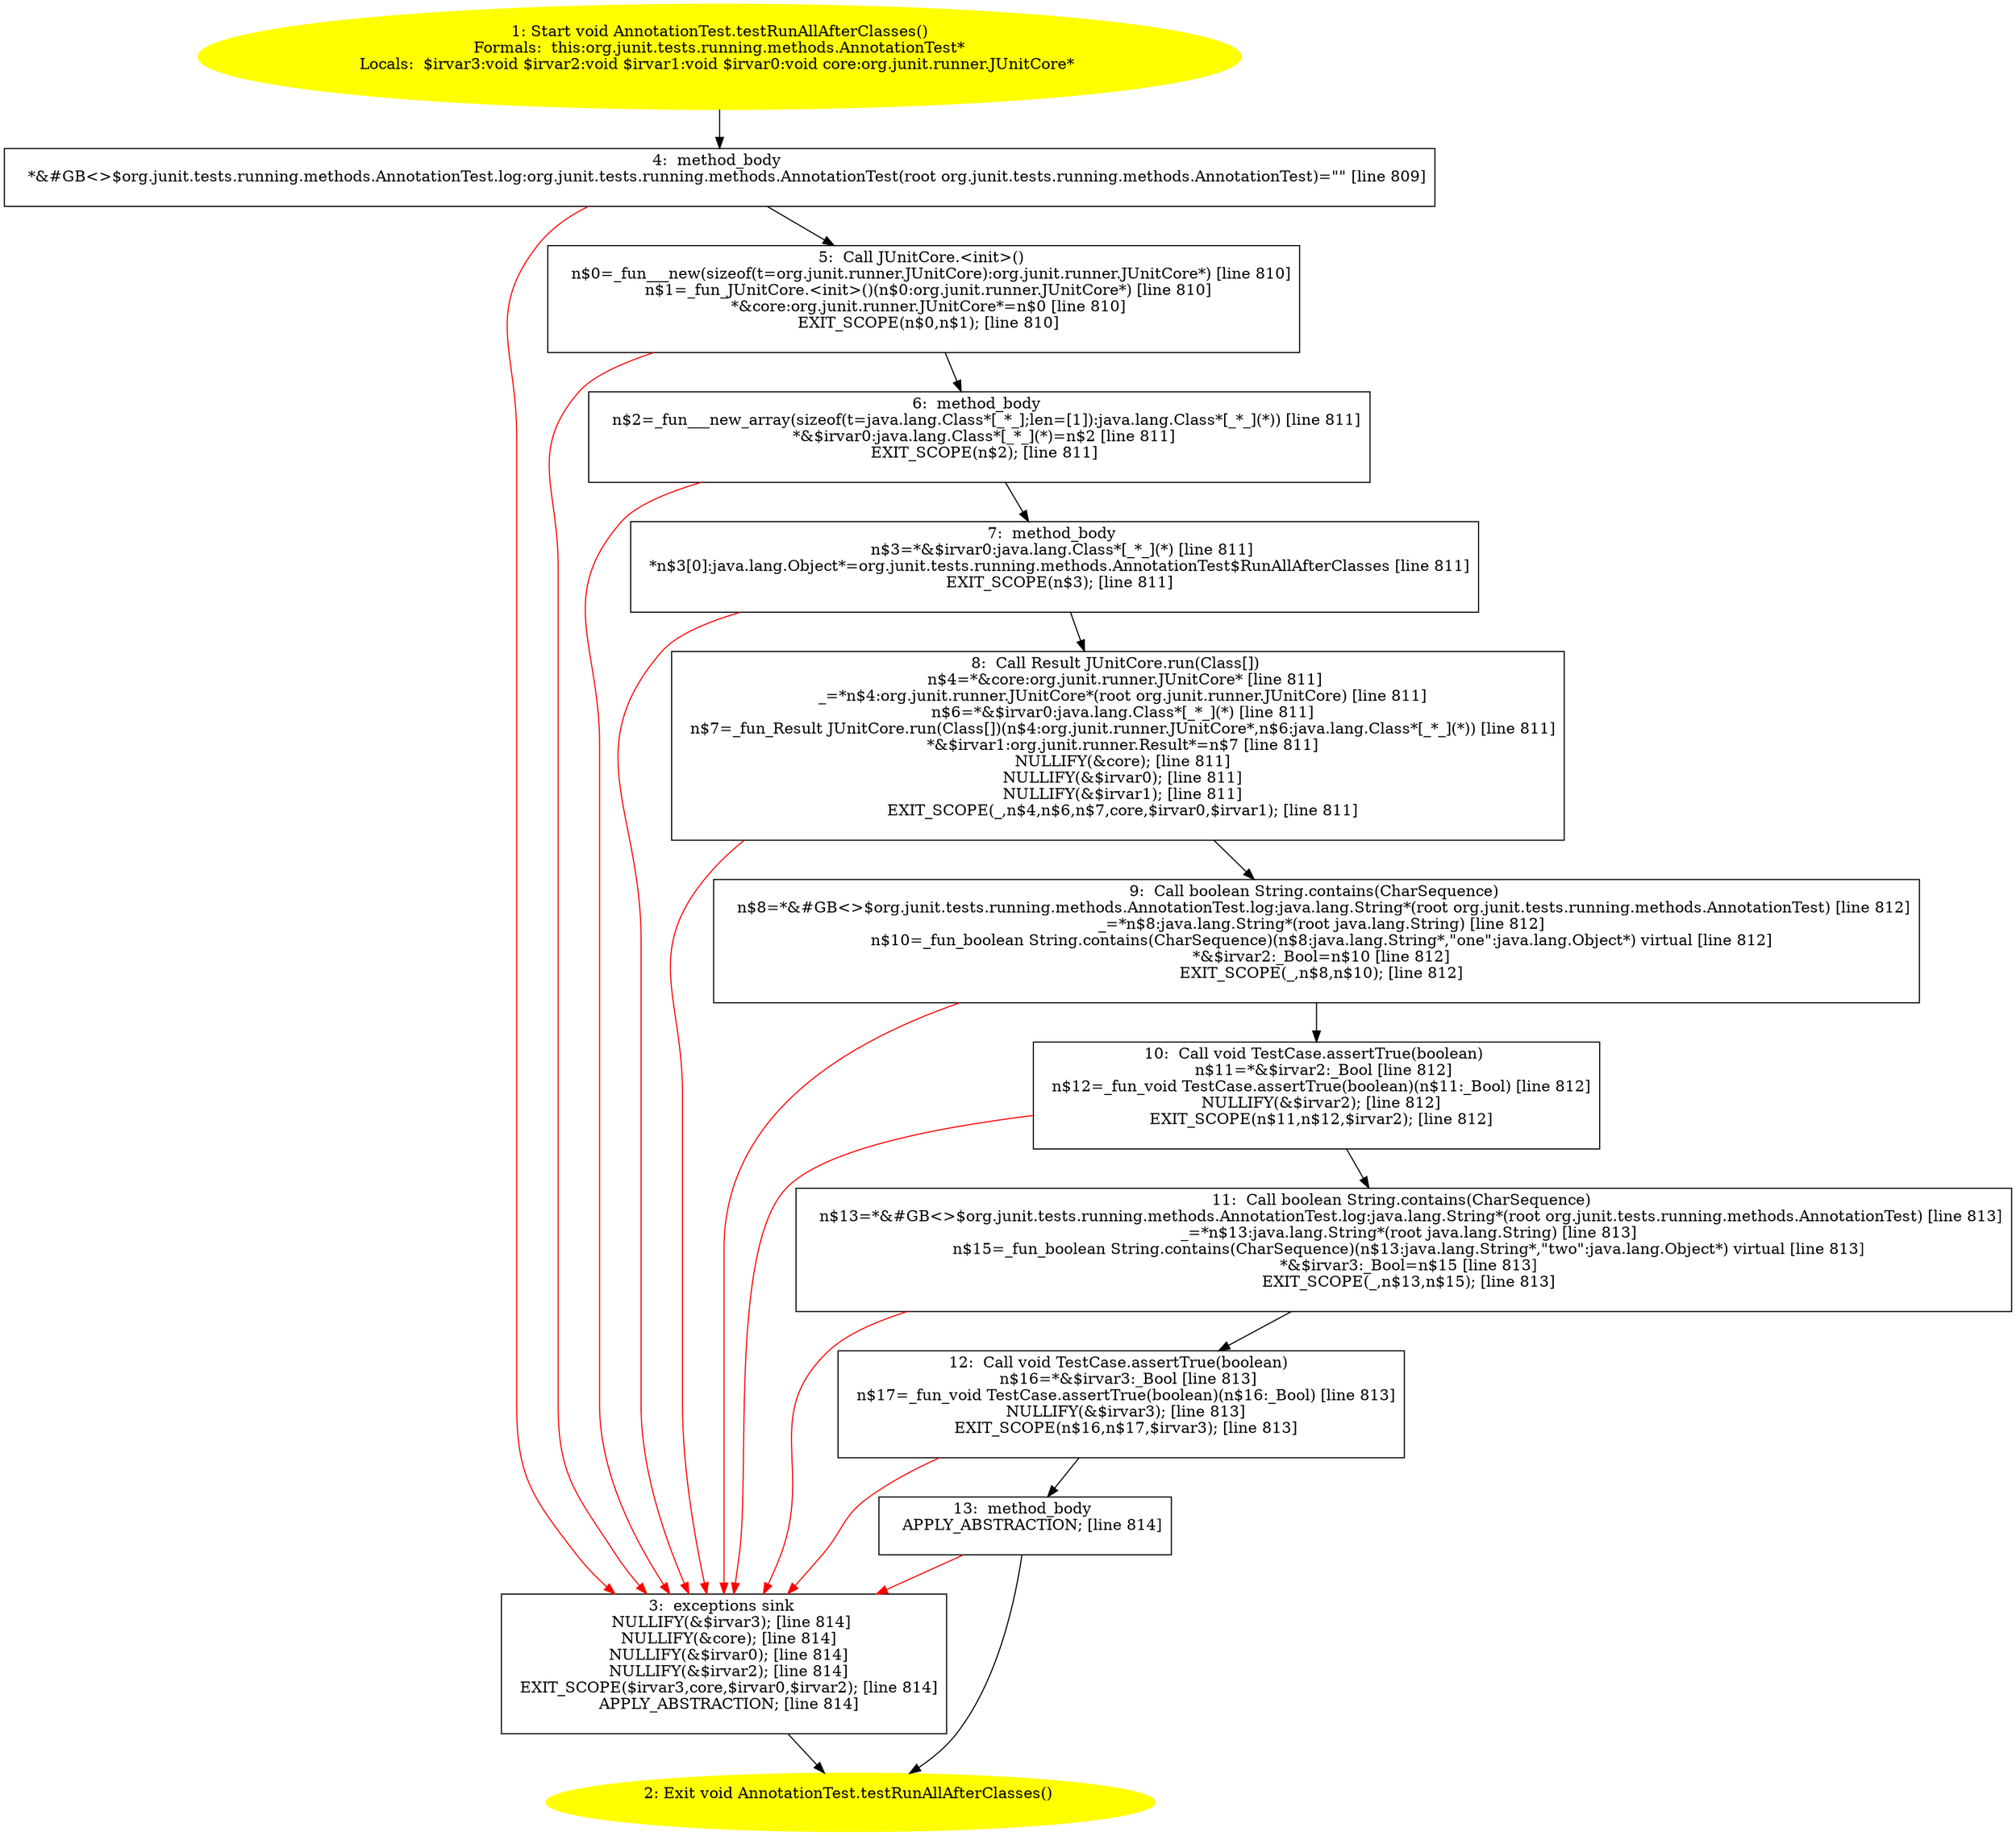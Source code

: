 /* @generated */
digraph cfg {
"org.junit.tests.running.methods.AnnotationTest.testRunAllAfterClasses():void.79d2dc5413129c1d74e37cc8edc9df27_1" [label="1: Start void AnnotationTest.testRunAllAfterClasses()\nFormals:  this:org.junit.tests.running.methods.AnnotationTest*\nLocals:  $irvar3:void $irvar2:void $irvar1:void $irvar0:void core:org.junit.runner.JUnitCore* \n  " color=yellow style=filled]
	

	 "org.junit.tests.running.methods.AnnotationTest.testRunAllAfterClasses():void.79d2dc5413129c1d74e37cc8edc9df27_1" -> "org.junit.tests.running.methods.AnnotationTest.testRunAllAfterClasses():void.79d2dc5413129c1d74e37cc8edc9df27_4" ;
"org.junit.tests.running.methods.AnnotationTest.testRunAllAfterClasses():void.79d2dc5413129c1d74e37cc8edc9df27_2" [label="2: Exit void AnnotationTest.testRunAllAfterClasses() \n  " color=yellow style=filled]
	

"org.junit.tests.running.methods.AnnotationTest.testRunAllAfterClasses():void.79d2dc5413129c1d74e37cc8edc9df27_3" [label="3:  exceptions sink \n   NULLIFY(&$irvar3); [line 814]\n  NULLIFY(&core); [line 814]\n  NULLIFY(&$irvar0); [line 814]\n  NULLIFY(&$irvar2); [line 814]\n  EXIT_SCOPE($irvar3,core,$irvar0,$irvar2); [line 814]\n  APPLY_ABSTRACTION; [line 814]\n " shape="box"]
	

	 "org.junit.tests.running.methods.AnnotationTest.testRunAllAfterClasses():void.79d2dc5413129c1d74e37cc8edc9df27_3" -> "org.junit.tests.running.methods.AnnotationTest.testRunAllAfterClasses():void.79d2dc5413129c1d74e37cc8edc9df27_2" ;
"org.junit.tests.running.methods.AnnotationTest.testRunAllAfterClasses():void.79d2dc5413129c1d74e37cc8edc9df27_4" [label="4:  method_body \n   *&#GB<>$org.junit.tests.running.methods.AnnotationTest.log:org.junit.tests.running.methods.AnnotationTest(root org.junit.tests.running.methods.AnnotationTest)=\"\" [line 809]\n " shape="box"]
	

	 "org.junit.tests.running.methods.AnnotationTest.testRunAllAfterClasses():void.79d2dc5413129c1d74e37cc8edc9df27_4" -> "org.junit.tests.running.methods.AnnotationTest.testRunAllAfterClasses():void.79d2dc5413129c1d74e37cc8edc9df27_5" ;
	 "org.junit.tests.running.methods.AnnotationTest.testRunAllAfterClasses():void.79d2dc5413129c1d74e37cc8edc9df27_4" -> "org.junit.tests.running.methods.AnnotationTest.testRunAllAfterClasses():void.79d2dc5413129c1d74e37cc8edc9df27_3" [color="red" ];
"org.junit.tests.running.methods.AnnotationTest.testRunAllAfterClasses():void.79d2dc5413129c1d74e37cc8edc9df27_5" [label="5:  Call JUnitCore.<init>() \n   n$0=_fun___new(sizeof(t=org.junit.runner.JUnitCore):org.junit.runner.JUnitCore*) [line 810]\n  n$1=_fun_JUnitCore.<init>()(n$0:org.junit.runner.JUnitCore*) [line 810]\n  *&core:org.junit.runner.JUnitCore*=n$0 [line 810]\n  EXIT_SCOPE(n$0,n$1); [line 810]\n " shape="box"]
	

	 "org.junit.tests.running.methods.AnnotationTest.testRunAllAfterClasses():void.79d2dc5413129c1d74e37cc8edc9df27_5" -> "org.junit.tests.running.methods.AnnotationTest.testRunAllAfterClasses():void.79d2dc5413129c1d74e37cc8edc9df27_6" ;
	 "org.junit.tests.running.methods.AnnotationTest.testRunAllAfterClasses():void.79d2dc5413129c1d74e37cc8edc9df27_5" -> "org.junit.tests.running.methods.AnnotationTest.testRunAllAfterClasses():void.79d2dc5413129c1d74e37cc8edc9df27_3" [color="red" ];
"org.junit.tests.running.methods.AnnotationTest.testRunAllAfterClasses():void.79d2dc5413129c1d74e37cc8edc9df27_6" [label="6:  method_body \n   n$2=_fun___new_array(sizeof(t=java.lang.Class*[_*_];len=[1]):java.lang.Class*[_*_](*)) [line 811]\n  *&$irvar0:java.lang.Class*[_*_](*)=n$2 [line 811]\n  EXIT_SCOPE(n$2); [line 811]\n " shape="box"]
	

	 "org.junit.tests.running.methods.AnnotationTest.testRunAllAfterClasses():void.79d2dc5413129c1d74e37cc8edc9df27_6" -> "org.junit.tests.running.methods.AnnotationTest.testRunAllAfterClasses():void.79d2dc5413129c1d74e37cc8edc9df27_7" ;
	 "org.junit.tests.running.methods.AnnotationTest.testRunAllAfterClasses():void.79d2dc5413129c1d74e37cc8edc9df27_6" -> "org.junit.tests.running.methods.AnnotationTest.testRunAllAfterClasses():void.79d2dc5413129c1d74e37cc8edc9df27_3" [color="red" ];
"org.junit.tests.running.methods.AnnotationTest.testRunAllAfterClasses():void.79d2dc5413129c1d74e37cc8edc9df27_7" [label="7:  method_body \n   n$3=*&$irvar0:java.lang.Class*[_*_](*) [line 811]\n  *n$3[0]:java.lang.Object*=org.junit.tests.running.methods.AnnotationTest$RunAllAfterClasses [line 811]\n  EXIT_SCOPE(n$3); [line 811]\n " shape="box"]
	

	 "org.junit.tests.running.methods.AnnotationTest.testRunAllAfterClasses():void.79d2dc5413129c1d74e37cc8edc9df27_7" -> "org.junit.tests.running.methods.AnnotationTest.testRunAllAfterClasses():void.79d2dc5413129c1d74e37cc8edc9df27_8" ;
	 "org.junit.tests.running.methods.AnnotationTest.testRunAllAfterClasses():void.79d2dc5413129c1d74e37cc8edc9df27_7" -> "org.junit.tests.running.methods.AnnotationTest.testRunAllAfterClasses():void.79d2dc5413129c1d74e37cc8edc9df27_3" [color="red" ];
"org.junit.tests.running.methods.AnnotationTest.testRunAllAfterClasses():void.79d2dc5413129c1d74e37cc8edc9df27_8" [label="8:  Call Result JUnitCore.run(Class[]) \n   n$4=*&core:org.junit.runner.JUnitCore* [line 811]\n  _=*n$4:org.junit.runner.JUnitCore*(root org.junit.runner.JUnitCore) [line 811]\n  n$6=*&$irvar0:java.lang.Class*[_*_](*) [line 811]\n  n$7=_fun_Result JUnitCore.run(Class[])(n$4:org.junit.runner.JUnitCore*,n$6:java.lang.Class*[_*_](*)) [line 811]\n  *&$irvar1:org.junit.runner.Result*=n$7 [line 811]\n  NULLIFY(&core); [line 811]\n  NULLIFY(&$irvar0); [line 811]\n  NULLIFY(&$irvar1); [line 811]\n  EXIT_SCOPE(_,n$4,n$6,n$7,core,$irvar0,$irvar1); [line 811]\n " shape="box"]
	

	 "org.junit.tests.running.methods.AnnotationTest.testRunAllAfterClasses():void.79d2dc5413129c1d74e37cc8edc9df27_8" -> "org.junit.tests.running.methods.AnnotationTest.testRunAllAfterClasses():void.79d2dc5413129c1d74e37cc8edc9df27_9" ;
	 "org.junit.tests.running.methods.AnnotationTest.testRunAllAfterClasses():void.79d2dc5413129c1d74e37cc8edc9df27_8" -> "org.junit.tests.running.methods.AnnotationTest.testRunAllAfterClasses():void.79d2dc5413129c1d74e37cc8edc9df27_3" [color="red" ];
"org.junit.tests.running.methods.AnnotationTest.testRunAllAfterClasses():void.79d2dc5413129c1d74e37cc8edc9df27_9" [label="9:  Call boolean String.contains(CharSequence) \n   n$8=*&#GB<>$org.junit.tests.running.methods.AnnotationTest.log:java.lang.String*(root org.junit.tests.running.methods.AnnotationTest) [line 812]\n  _=*n$8:java.lang.String*(root java.lang.String) [line 812]\n  n$10=_fun_boolean String.contains(CharSequence)(n$8:java.lang.String*,\"one\":java.lang.Object*) virtual [line 812]\n  *&$irvar2:_Bool=n$10 [line 812]\n  EXIT_SCOPE(_,n$8,n$10); [line 812]\n " shape="box"]
	

	 "org.junit.tests.running.methods.AnnotationTest.testRunAllAfterClasses():void.79d2dc5413129c1d74e37cc8edc9df27_9" -> "org.junit.tests.running.methods.AnnotationTest.testRunAllAfterClasses():void.79d2dc5413129c1d74e37cc8edc9df27_10" ;
	 "org.junit.tests.running.methods.AnnotationTest.testRunAllAfterClasses():void.79d2dc5413129c1d74e37cc8edc9df27_9" -> "org.junit.tests.running.methods.AnnotationTest.testRunAllAfterClasses():void.79d2dc5413129c1d74e37cc8edc9df27_3" [color="red" ];
"org.junit.tests.running.methods.AnnotationTest.testRunAllAfterClasses():void.79d2dc5413129c1d74e37cc8edc9df27_10" [label="10:  Call void TestCase.assertTrue(boolean) \n   n$11=*&$irvar2:_Bool [line 812]\n  n$12=_fun_void TestCase.assertTrue(boolean)(n$11:_Bool) [line 812]\n  NULLIFY(&$irvar2); [line 812]\n  EXIT_SCOPE(n$11,n$12,$irvar2); [line 812]\n " shape="box"]
	

	 "org.junit.tests.running.methods.AnnotationTest.testRunAllAfterClasses():void.79d2dc5413129c1d74e37cc8edc9df27_10" -> "org.junit.tests.running.methods.AnnotationTest.testRunAllAfterClasses():void.79d2dc5413129c1d74e37cc8edc9df27_11" ;
	 "org.junit.tests.running.methods.AnnotationTest.testRunAllAfterClasses():void.79d2dc5413129c1d74e37cc8edc9df27_10" -> "org.junit.tests.running.methods.AnnotationTest.testRunAllAfterClasses():void.79d2dc5413129c1d74e37cc8edc9df27_3" [color="red" ];
"org.junit.tests.running.methods.AnnotationTest.testRunAllAfterClasses():void.79d2dc5413129c1d74e37cc8edc9df27_11" [label="11:  Call boolean String.contains(CharSequence) \n   n$13=*&#GB<>$org.junit.tests.running.methods.AnnotationTest.log:java.lang.String*(root org.junit.tests.running.methods.AnnotationTest) [line 813]\n  _=*n$13:java.lang.String*(root java.lang.String) [line 813]\n  n$15=_fun_boolean String.contains(CharSequence)(n$13:java.lang.String*,\"two\":java.lang.Object*) virtual [line 813]\n  *&$irvar3:_Bool=n$15 [line 813]\n  EXIT_SCOPE(_,n$13,n$15); [line 813]\n " shape="box"]
	

	 "org.junit.tests.running.methods.AnnotationTest.testRunAllAfterClasses():void.79d2dc5413129c1d74e37cc8edc9df27_11" -> "org.junit.tests.running.methods.AnnotationTest.testRunAllAfterClasses():void.79d2dc5413129c1d74e37cc8edc9df27_12" ;
	 "org.junit.tests.running.methods.AnnotationTest.testRunAllAfterClasses():void.79d2dc5413129c1d74e37cc8edc9df27_11" -> "org.junit.tests.running.methods.AnnotationTest.testRunAllAfterClasses():void.79d2dc5413129c1d74e37cc8edc9df27_3" [color="red" ];
"org.junit.tests.running.methods.AnnotationTest.testRunAllAfterClasses():void.79d2dc5413129c1d74e37cc8edc9df27_12" [label="12:  Call void TestCase.assertTrue(boolean) \n   n$16=*&$irvar3:_Bool [line 813]\n  n$17=_fun_void TestCase.assertTrue(boolean)(n$16:_Bool) [line 813]\n  NULLIFY(&$irvar3); [line 813]\n  EXIT_SCOPE(n$16,n$17,$irvar3); [line 813]\n " shape="box"]
	

	 "org.junit.tests.running.methods.AnnotationTest.testRunAllAfterClasses():void.79d2dc5413129c1d74e37cc8edc9df27_12" -> "org.junit.tests.running.methods.AnnotationTest.testRunAllAfterClasses():void.79d2dc5413129c1d74e37cc8edc9df27_13" ;
	 "org.junit.tests.running.methods.AnnotationTest.testRunAllAfterClasses():void.79d2dc5413129c1d74e37cc8edc9df27_12" -> "org.junit.tests.running.methods.AnnotationTest.testRunAllAfterClasses():void.79d2dc5413129c1d74e37cc8edc9df27_3" [color="red" ];
"org.junit.tests.running.methods.AnnotationTest.testRunAllAfterClasses():void.79d2dc5413129c1d74e37cc8edc9df27_13" [label="13:  method_body \n   APPLY_ABSTRACTION; [line 814]\n " shape="box"]
	

	 "org.junit.tests.running.methods.AnnotationTest.testRunAllAfterClasses():void.79d2dc5413129c1d74e37cc8edc9df27_13" -> "org.junit.tests.running.methods.AnnotationTest.testRunAllAfterClasses():void.79d2dc5413129c1d74e37cc8edc9df27_2" ;
	 "org.junit.tests.running.methods.AnnotationTest.testRunAllAfterClasses():void.79d2dc5413129c1d74e37cc8edc9df27_13" -> "org.junit.tests.running.methods.AnnotationTest.testRunAllAfterClasses():void.79d2dc5413129c1d74e37cc8edc9df27_3" [color="red" ];
}
